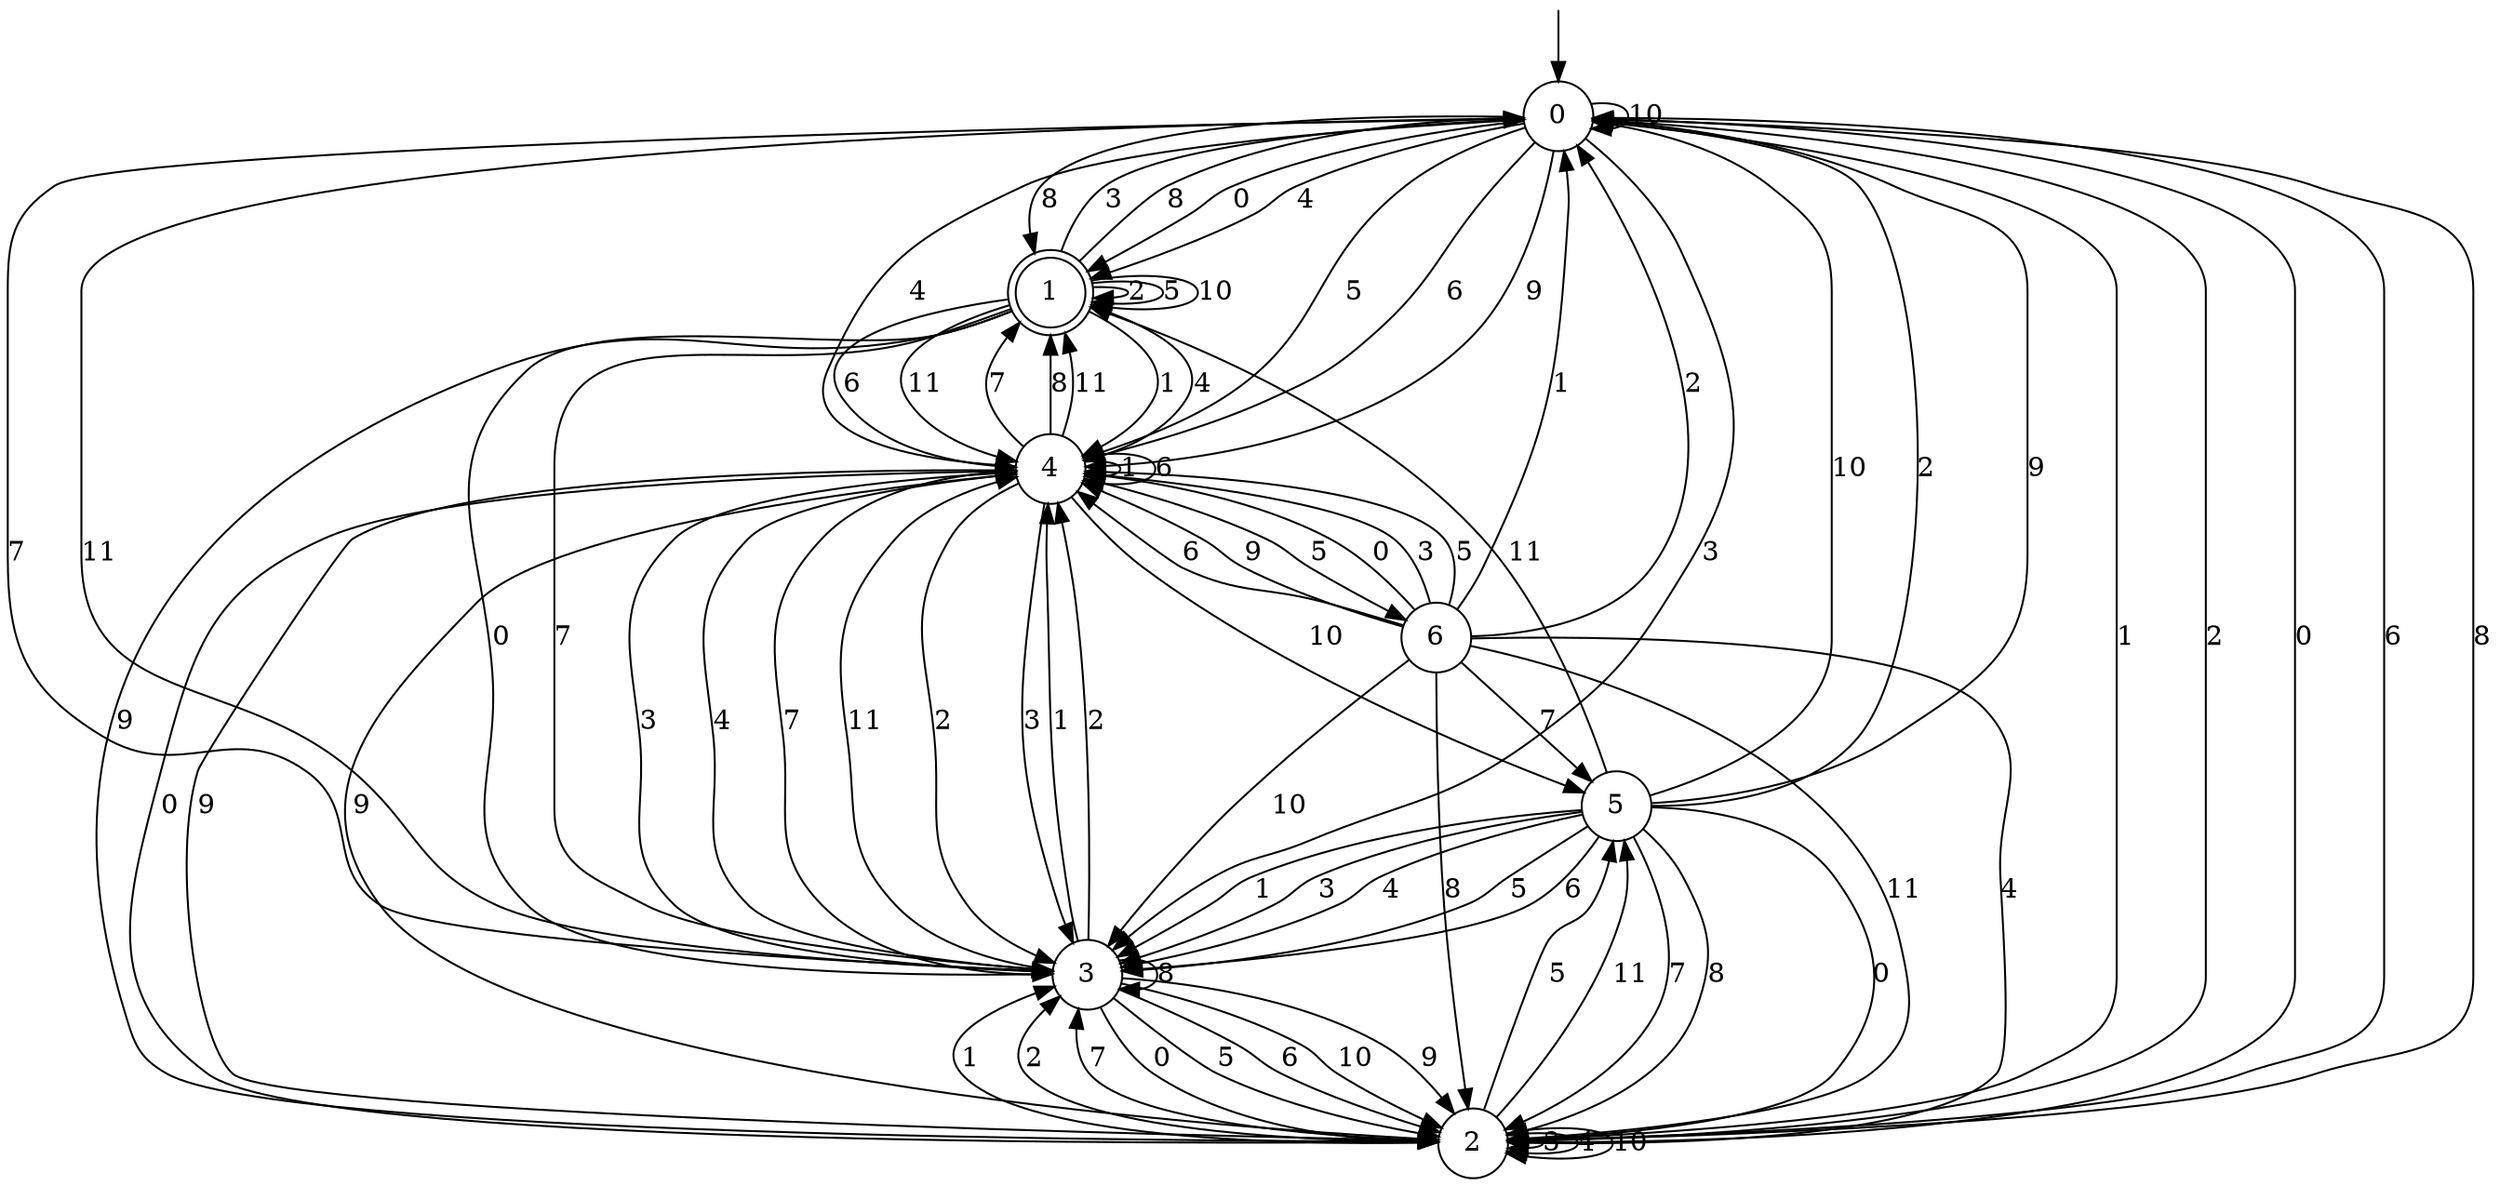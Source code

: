 digraph g {

	s0 [shape="circle" label="0"];
	s1 [shape="doublecircle" label="1"];
	s2 [shape="circle" label="2"];
	s3 [shape="circle" label="3"];
	s4 [shape="circle" label="4"];
	s5 [shape="circle" label="5"];
	s6 [shape="circle" label="6"];
	s0 -> s1 [label="0"];
	s0 -> s2 [label="1"];
	s0 -> s2 [label="2"];
	s0 -> s3 [label="3"];
	s0 -> s1 [label="4"];
	s0 -> s4 [label="5"];
	s0 -> s4 [label="6"];
	s0 -> s3 [label="7"];
	s0 -> s1 [label="8"];
	s0 -> s4 [label="9"];
	s0 -> s0 [label="10"];
	s0 -> s3 [label="11"];
	s1 -> s3 [label="0"];
	s1 -> s4 [label="1"];
	s1 -> s1 [label="2"];
	s1 -> s0 [label="3"];
	s1 -> s4 [label="4"];
	s1 -> s1 [label="5"];
	s1 -> s4 [label="6"];
	s1 -> s3 [label="7"];
	s1 -> s0 [label="8"];
	s1 -> s2 [label="9"];
	s1 -> s1 [label="10"];
	s1 -> s4 [label="11"];
	s2 -> s0 [label="0"];
	s2 -> s3 [label="1"];
	s2 -> s3 [label="2"];
	s2 -> s2 [label="3"];
	s2 -> s2 [label="4"];
	s2 -> s5 [label="5"];
	s2 -> s0 [label="6"];
	s2 -> s3 [label="7"];
	s2 -> s0 [label="8"];
	s2 -> s4 [label="9"];
	s2 -> s2 [label="10"];
	s2 -> s5 [label="11"];
	s3 -> s2 [label="0"];
	s3 -> s4 [label="1"];
	s3 -> s4 [label="2"];
	s3 -> s4 [label="3"];
	s3 -> s4 [label="4"];
	s3 -> s2 [label="5"];
	s3 -> s2 [label="6"];
	s3 -> s4 [label="7"];
	s3 -> s3 [label="8"];
	s3 -> s2 [label="9"];
	s3 -> s2 [label="10"];
	s3 -> s4 [label="11"];
	s4 -> s2 [label="0"];
	s4 -> s4 [label="1"];
	s4 -> s3 [label="2"];
	s4 -> s3 [label="3"];
	s4 -> s0 [label="4"];
	s4 -> s6 [label="5"];
	s4 -> s4 [label="6"];
	s4 -> s1 [label="7"];
	s4 -> s1 [label="8"];
	s4 -> s2 [label="9"];
	s4 -> s5 [label="10"];
	s4 -> s1 [label="11"];
	s5 -> s2 [label="0"];
	s5 -> s3 [label="1"];
	s5 -> s0 [label="2"];
	s5 -> s3 [label="3"];
	s5 -> s3 [label="4"];
	s5 -> s3 [label="5"];
	s5 -> s3 [label="6"];
	s5 -> s2 [label="7"];
	s5 -> s2 [label="8"];
	s5 -> s0 [label="9"];
	s5 -> s0 [label="10"];
	s5 -> s1 [label="11"];
	s6 -> s4 [label="0"];
	s6 -> s0 [label="1"];
	s6 -> s0 [label="2"];
	s6 -> s4 [label="3"];
	s6 -> s2 [label="4"];
	s6 -> s4 [label="5"];
	s6 -> s4 [label="6"];
	s6 -> s5 [label="7"];
	s6 -> s2 [label="8"];
	s6 -> s4 [label="9"];
	s6 -> s3 [label="10"];
	s6 -> s2 [label="11"];

__start0 [label="" shape="none" width="0" height="0"];
__start0 -> s0;

}
